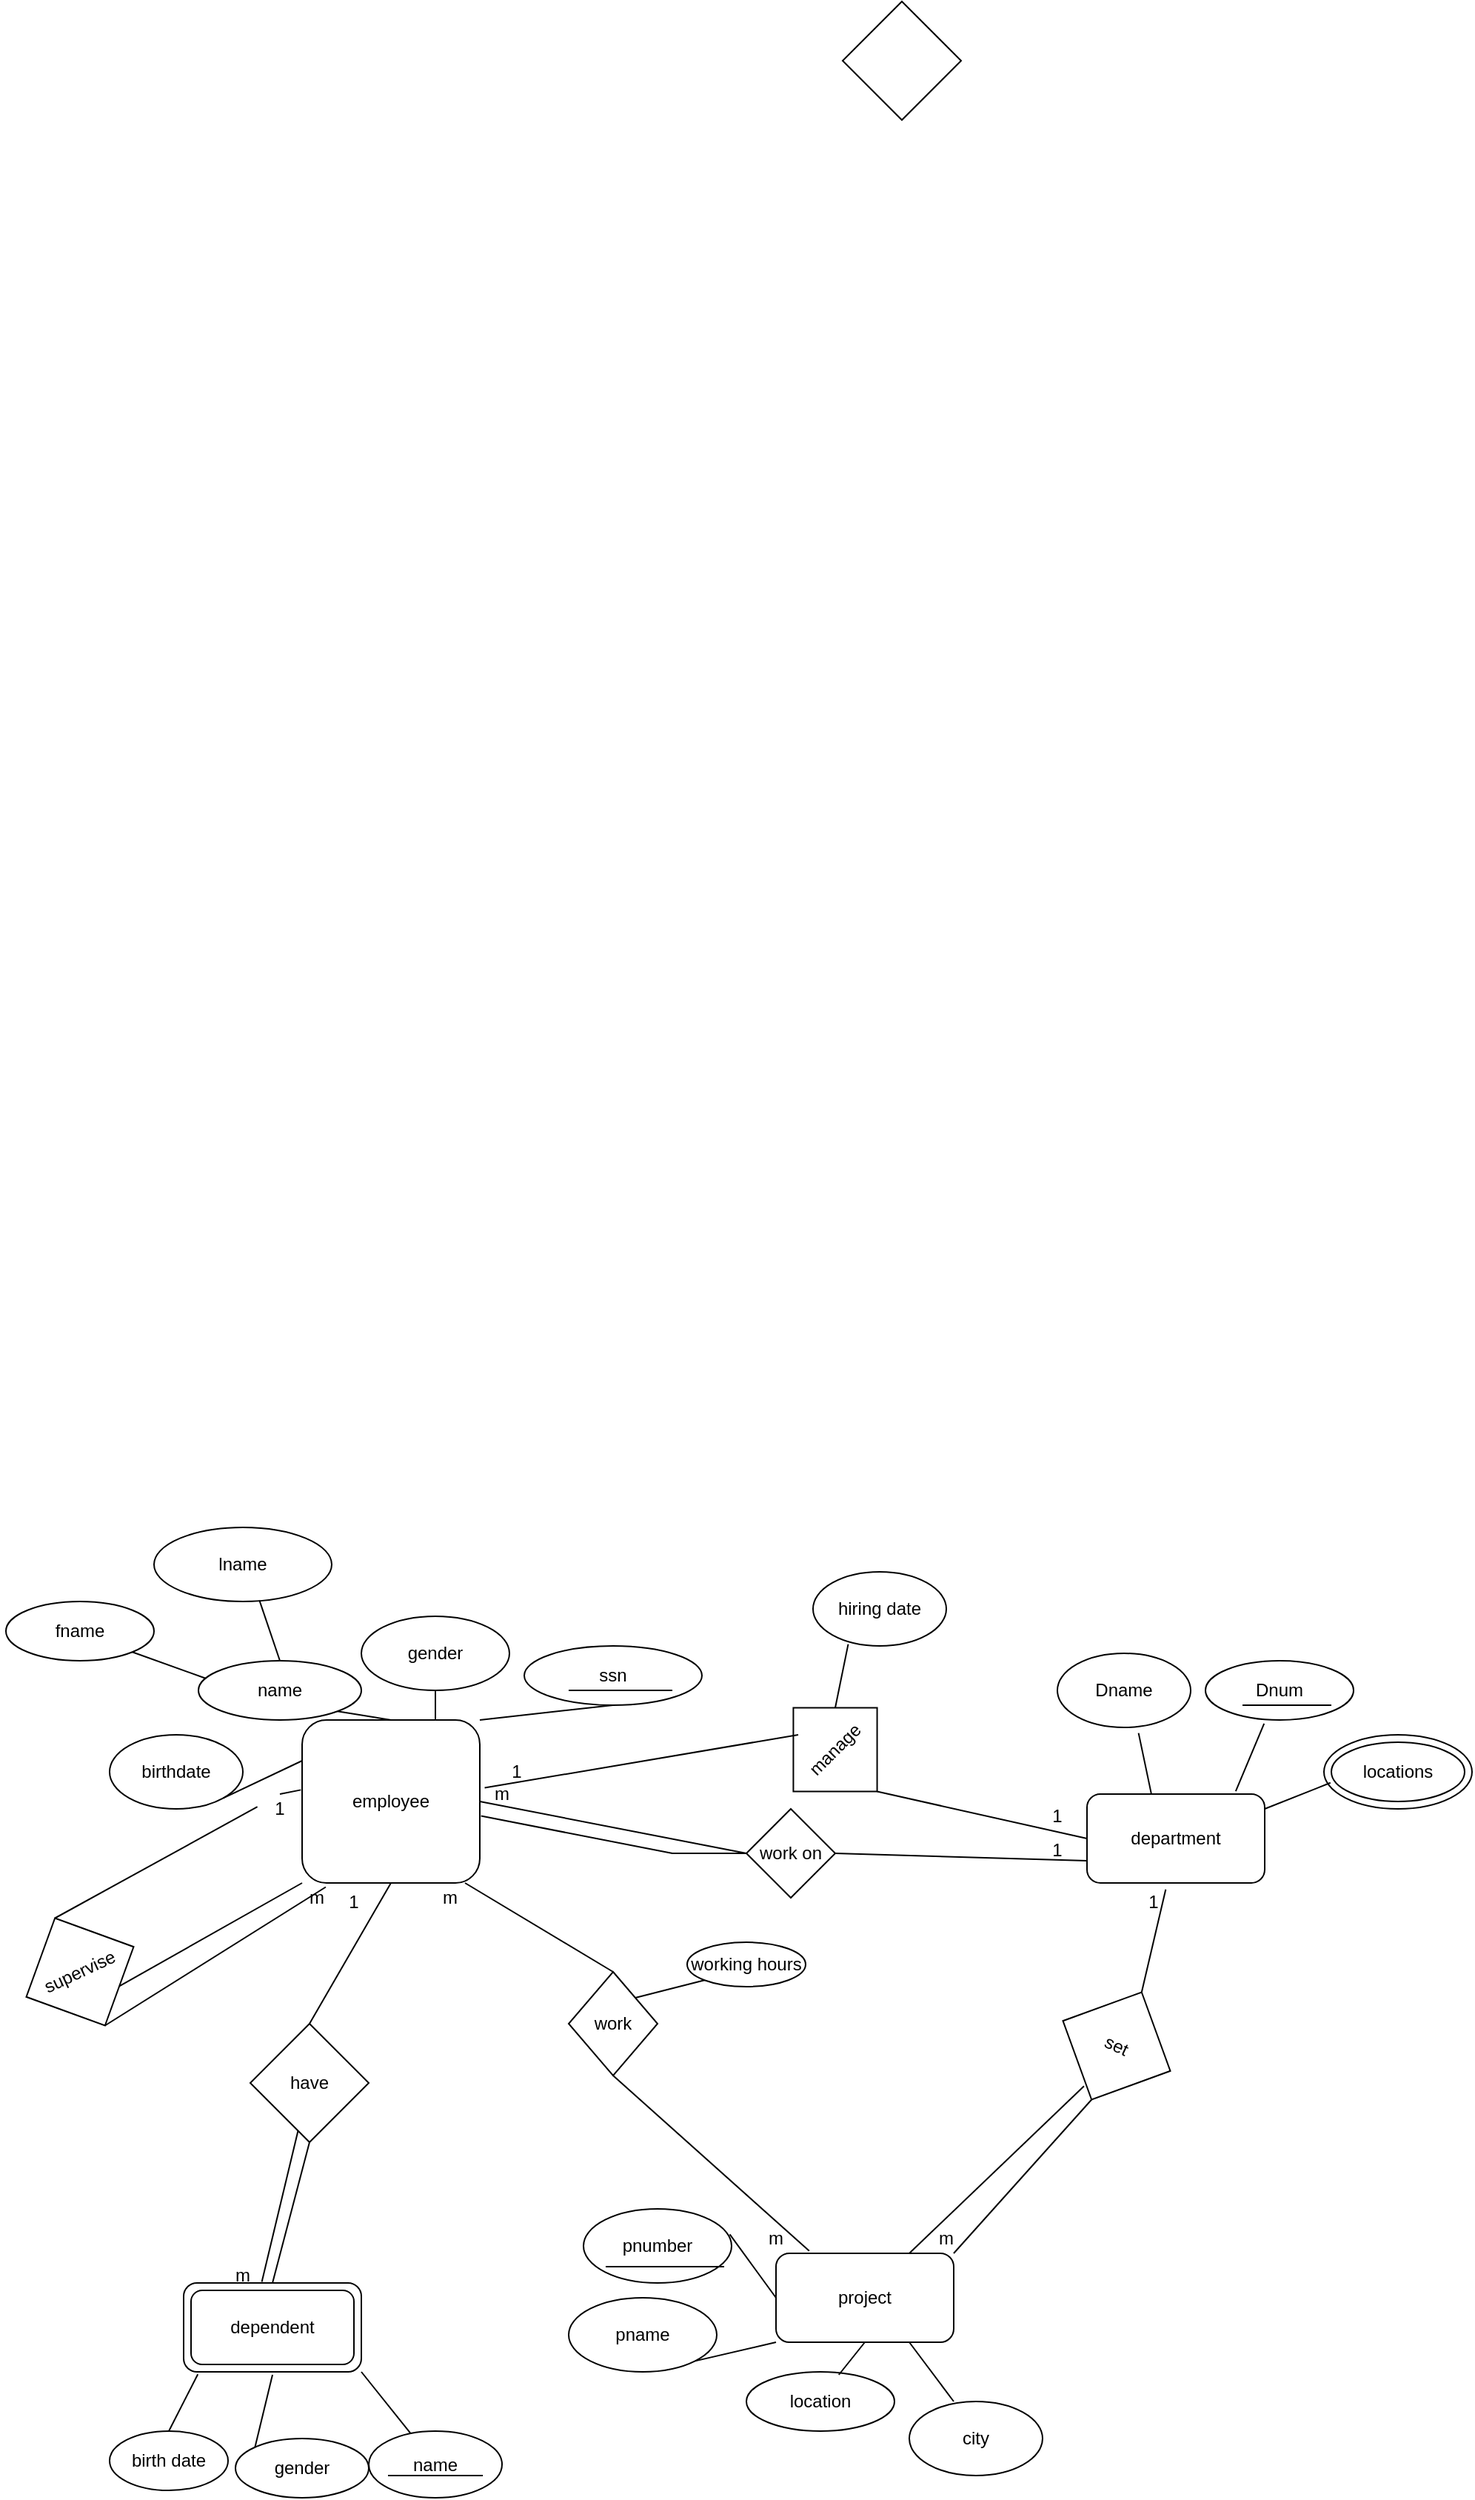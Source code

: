 <mxfile version="24.7.5">
  <diagram id="R2lEEEUBdFMjLlhIrx00" name="Page-1">
    <mxGraphModel dx="2702" dy="1669" grid="1" gridSize="10" guides="1" tooltips="1" connect="1" arrows="1" fold="1" page="1" pageScale="1" pageWidth="850" pageHeight="1100" math="0" shadow="0" extFonts="Permanent Marker^https://fonts.googleapis.com/css?family=Permanent+Marker">
      <root>
        <mxCell id="0" />
        <mxCell id="1" parent="0" />
        <mxCell id="pdpvf5aHKB5Wgdi-WaZ--1" value="employee" style="rounded=1;whiteSpace=wrap;html=1;" parent="1" vertex="1">
          <mxGeometry x="-710" y="190" width="120" height="110" as="geometry" />
        </mxCell>
        <mxCell id="pdpvf5aHKB5Wgdi-WaZ--2" value="gender" style="ellipse;whiteSpace=wrap;html=1;" parent="1" vertex="1">
          <mxGeometry x="-670" y="120" width="100" height="50" as="geometry" />
        </mxCell>
        <mxCell id="pdpvf5aHKB5Wgdi-WaZ--3" value="name" style="ellipse;whiteSpace=wrap;html=1;" parent="1" vertex="1">
          <mxGeometry x="-780" y="150" width="110" height="40" as="geometry" />
        </mxCell>
        <mxCell id="pdpvf5aHKB5Wgdi-WaZ--4" value="birthdate" style="ellipse;whiteSpace=wrap;html=1;" parent="1" vertex="1">
          <mxGeometry x="-840" y="200" width="90" height="50" as="geometry" />
        </mxCell>
        <mxCell id="pdpvf5aHKB5Wgdi-WaZ--5" value="ssn" style="ellipse;whiteSpace=wrap;html=1;" parent="1" vertex="1">
          <mxGeometry x="-560" y="140" width="120" height="40" as="geometry" />
        </mxCell>
        <mxCell id="pdpvf5aHKB5Wgdi-WaZ--6" value="lname" style="ellipse;whiteSpace=wrap;html=1;" parent="1" vertex="1">
          <mxGeometry x="-810" y="60" width="120" height="50" as="geometry" />
        </mxCell>
        <mxCell id="pdpvf5aHKB5Wgdi-WaZ--7" value="fname" style="ellipse;whiteSpace=wrap;html=1;" parent="1" vertex="1">
          <mxGeometry x="-910" y="110" width="100" height="40" as="geometry" />
        </mxCell>
        <mxCell id="pdpvf5aHKB5Wgdi-WaZ--8" style="edgeStyle=orthogonalEdgeStyle;rounded=0;orthogonalLoop=1;jettySize=auto;html=1;exitX=0.5;exitY=1;exitDx=0;exitDy=0;" parent="1" source="pdpvf5aHKB5Wgdi-WaZ--6" target="pdpvf5aHKB5Wgdi-WaZ--6" edge="1">
          <mxGeometry relative="1" as="geometry" />
        </mxCell>
        <mxCell id="pdpvf5aHKB5Wgdi-WaZ--9" style="edgeStyle=orthogonalEdgeStyle;rounded=0;orthogonalLoop=1;jettySize=auto;html=1;exitX=0.5;exitY=1;exitDx=0;exitDy=0;" parent="1" source="pdpvf5aHKB5Wgdi-WaZ--6" target="pdpvf5aHKB5Wgdi-WaZ--6" edge="1">
          <mxGeometry relative="1" as="geometry" />
        </mxCell>
        <mxCell id="pdpvf5aHKB5Wgdi-WaZ--11" value="" style="endArrow=none;html=1;rounded=0;" parent="1" edge="1">
          <mxGeometry width="50" height="50" relative="1" as="geometry">
            <mxPoint x="-530" y="170" as="sourcePoint" />
            <mxPoint x="-460" y="170" as="targetPoint" />
            <Array as="points" />
          </mxGeometry>
        </mxCell>
        <mxCell id="pdpvf5aHKB5Wgdi-WaZ--12" value="" style="endArrow=none;html=1;rounded=0;entryX=0.5;entryY=1;entryDx=0;entryDy=0;exitX=1;exitY=0;exitDx=0;exitDy=0;" parent="1" source="pdpvf5aHKB5Wgdi-WaZ--1" target="pdpvf5aHKB5Wgdi-WaZ--5" edge="1">
          <mxGeometry width="50" height="50" relative="1" as="geometry">
            <mxPoint x="-490" y="300" as="sourcePoint" />
            <mxPoint x="-440" y="250" as="targetPoint" />
          </mxGeometry>
        </mxCell>
        <mxCell id="pdpvf5aHKB5Wgdi-WaZ--13" value="" style="endArrow=none;html=1;rounded=0;entryX=0.5;entryY=1;entryDx=0;entryDy=0;exitX=0.75;exitY=0;exitDx=0;exitDy=0;" parent="1" source="pdpvf5aHKB5Wgdi-WaZ--1" target="pdpvf5aHKB5Wgdi-WaZ--2" edge="1">
          <mxGeometry width="50" height="50" relative="1" as="geometry">
            <mxPoint x="-490" y="300" as="sourcePoint" />
            <mxPoint x="-440" y="250" as="targetPoint" />
          </mxGeometry>
        </mxCell>
        <mxCell id="pdpvf5aHKB5Wgdi-WaZ--14" value="" style="endArrow=none;html=1;rounded=0;entryX=1;entryY=1;entryDx=0;entryDy=0;exitX=0.5;exitY=0;exitDx=0;exitDy=0;" parent="1" source="pdpvf5aHKB5Wgdi-WaZ--1" target="pdpvf5aHKB5Wgdi-WaZ--3" edge="1">
          <mxGeometry width="50" height="50" relative="1" as="geometry">
            <mxPoint x="-490" y="300" as="sourcePoint" />
            <mxPoint x="-440" y="250" as="targetPoint" />
          </mxGeometry>
        </mxCell>
        <mxCell id="pdpvf5aHKB5Wgdi-WaZ--15" value="" style="endArrow=none;html=1;rounded=0;entryX=1;entryY=1;entryDx=0;entryDy=0;exitX=0;exitY=0.25;exitDx=0;exitDy=0;" parent="1" source="pdpvf5aHKB5Wgdi-WaZ--1" target="pdpvf5aHKB5Wgdi-WaZ--4" edge="1">
          <mxGeometry width="50" height="50" relative="1" as="geometry">
            <mxPoint x="-490" y="300" as="sourcePoint" />
            <mxPoint x="-440" y="250" as="targetPoint" />
          </mxGeometry>
        </mxCell>
        <mxCell id="pdpvf5aHKB5Wgdi-WaZ--16" value="" style="endArrow=none;html=1;rounded=0;entryX=0.593;entryY=0.984;entryDx=0;entryDy=0;entryPerimeter=0;exitX=0.5;exitY=0;exitDx=0;exitDy=0;" parent="1" source="pdpvf5aHKB5Wgdi-WaZ--3" target="pdpvf5aHKB5Wgdi-WaZ--6" edge="1">
          <mxGeometry width="50" height="50" relative="1" as="geometry">
            <mxPoint x="-490" y="300" as="sourcePoint" />
            <mxPoint x="-440" y="250" as="targetPoint" />
          </mxGeometry>
        </mxCell>
        <mxCell id="pdpvf5aHKB5Wgdi-WaZ--17" value="" style="endArrow=none;html=1;rounded=0;entryX=1;entryY=1;entryDx=0;entryDy=0;exitX=0.047;exitY=0.3;exitDx=0;exitDy=0;exitPerimeter=0;" parent="1" source="pdpvf5aHKB5Wgdi-WaZ--3" target="pdpvf5aHKB5Wgdi-WaZ--7" edge="1">
          <mxGeometry width="50" height="50" relative="1" as="geometry">
            <mxPoint x="-490" y="300" as="sourcePoint" />
            <mxPoint x="-440" y="250" as="targetPoint" />
          </mxGeometry>
        </mxCell>
        <mxCell id="pdpvf5aHKB5Wgdi-WaZ--18" value="department" style="rounded=1;whiteSpace=wrap;html=1;" parent="1" vertex="1">
          <mxGeometry x="-180" y="240" width="120" height="60" as="geometry" />
        </mxCell>
        <mxCell id="pdpvf5aHKB5Wgdi-WaZ--19" value="" style="ellipse;whiteSpace=wrap;html=1;" parent="1" vertex="1">
          <mxGeometry x="-20" y="200" width="100" height="50" as="geometry" />
        </mxCell>
        <mxCell id="pdpvf5aHKB5Wgdi-WaZ--20" value="Dnum" style="ellipse;whiteSpace=wrap;html=1;" parent="1" vertex="1">
          <mxGeometry x="-100" y="150" width="100" height="40" as="geometry" />
        </mxCell>
        <mxCell id="pdpvf5aHKB5Wgdi-WaZ--21" value="Dname" style="ellipse;whiteSpace=wrap;html=1;" parent="1" vertex="1">
          <mxGeometry x="-200" y="145" width="90" height="50" as="geometry" />
        </mxCell>
        <mxCell id="pdpvf5aHKB5Wgdi-WaZ--22" value="locations" style="ellipse;whiteSpace=wrap;html=1;" parent="1" vertex="1">
          <mxGeometry x="-15" y="205" width="90" height="40" as="geometry" />
        </mxCell>
        <mxCell id="pdpvf5aHKB5Wgdi-WaZ--23" value="" style="endArrow=none;html=1;rounded=0;" parent="1" edge="1">
          <mxGeometry width="50" height="50" relative="1" as="geometry">
            <mxPoint x="-75" y="180" as="sourcePoint" />
            <mxPoint x="-15" y="180" as="targetPoint" />
          </mxGeometry>
        </mxCell>
        <mxCell id="pdpvf5aHKB5Wgdi-WaZ--24" value="project" style="rounded=1;whiteSpace=wrap;html=1;" parent="1" vertex="1">
          <mxGeometry x="-390" y="550" width="120" height="60" as="geometry" />
        </mxCell>
        <mxCell id="pdpvf5aHKB5Wgdi-WaZ--26" value="pname" style="ellipse;whiteSpace=wrap;html=1;" parent="1" vertex="1">
          <mxGeometry x="-530" y="580" width="100" height="50" as="geometry" />
        </mxCell>
        <mxCell id="pdpvf5aHKB5Wgdi-WaZ--27" value="pnumber" style="ellipse;whiteSpace=wrap;html=1;" parent="1" vertex="1">
          <mxGeometry x="-520" y="520" width="100" height="50" as="geometry" />
        </mxCell>
        <mxCell id="pdpvf5aHKB5Wgdi-WaZ--28" value="location" style="ellipse;whiteSpace=wrap;html=1;" parent="1" vertex="1">
          <mxGeometry x="-410" y="630" width="100" height="40" as="geometry" />
        </mxCell>
        <mxCell id="pdpvf5aHKB5Wgdi-WaZ--29" value="" style="endArrow=none;html=1;rounded=0;entryX=0.044;entryY=0.648;entryDx=0;entryDy=0;entryPerimeter=0;" parent="1" target="pdpvf5aHKB5Wgdi-WaZ--19" edge="1">
          <mxGeometry width="50" height="50" relative="1" as="geometry">
            <mxPoint x="-60" y="250" as="sourcePoint" />
            <mxPoint x="-380" y="310" as="targetPoint" />
          </mxGeometry>
        </mxCell>
        <mxCell id="pdpvf5aHKB5Wgdi-WaZ--30" value="" style="endArrow=none;html=1;rounded=0;entryX=0.396;entryY=1.06;entryDx=0;entryDy=0;entryPerimeter=0;exitX=0.837;exitY=-0.033;exitDx=0;exitDy=0;exitPerimeter=0;" parent="1" source="pdpvf5aHKB5Wgdi-WaZ--18" target="pdpvf5aHKB5Wgdi-WaZ--20" edge="1">
          <mxGeometry width="50" height="50" relative="1" as="geometry">
            <mxPoint x="-430" y="360" as="sourcePoint" />
            <mxPoint x="-380" y="310" as="targetPoint" />
          </mxGeometry>
        </mxCell>
        <mxCell id="pdpvf5aHKB5Wgdi-WaZ--31" value="" style="endArrow=none;html=1;rounded=0;entryX=0.609;entryY=1.076;entryDx=0;entryDy=0;entryPerimeter=0;exitX=0.363;exitY=0.007;exitDx=0;exitDy=0;exitPerimeter=0;" parent="1" source="pdpvf5aHKB5Wgdi-WaZ--18" target="pdpvf5aHKB5Wgdi-WaZ--21" edge="1">
          <mxGeometry width="50" height="50" relative="1" as="geometry">
            <mxPoint x="-430" y="360" as="sourcePoint" />
            <mxPoint x="-380" y="310" as="targetPoint" />
          </mxGeometry>
        </mxCell>
        <mxCell id="pdpvf5aHKB5Wgdi-WaZ--32" value="city" style="ellipse;whiteSpace=wrap;html=1;" parent="1" vertex="1">
          <mxGeometry x="-300" y="650" width="90" height="50" as="geometry" />
        </mxCell>
        <mxCell id="pdpvf5aHKB5Wgdi-WaZ--33" value="" style="endArrow=none;html=1;rounded=0;" parent="1" edge="1">
          <mxGeometry width="50" height="50" relative="1" as="geometry">
            <mxPoint x="-505" y="559" as="sourcePoint" />
            <mxPoint x="-425" y="559" as="targetPoint" />
          </mxGeometry>
        </mxCell>
        <mxCell id="pdpvf5aHKB5Wgdi-WaZ--34" value="" style="endArrow=none;html=1;rounded=0;exitX=0.75;exitY=1;exitDx=0;exitDy=0;" parent="1" source="pdpvf5aHKB5Wgdi-WaZ--24" edge="1">
          <mxGeometry width="50" height="50" relative="1" as="geometry">
            <mxPoint x="-430" y="360" as="sourcePoint" />
            <mxPoint x="-270" y="650" as="targetPoint" />
          </mxGeometry>
        </mxCell>
        <mxCell id="pdpvf5aHKB5Wgdi-WaZ--35" value="" style="endArrow=none;html=1;rounded=0;entryX=1;entryY=1;entryDx=0;entryDy=0;exitX=0;exitY=1;exitDx=0;exitDy=0;" parent="1" source="pdpvf5aHKB5Wgdi-WaZ--24" target="pdpvf5aHKB5Wgdi-WaZ--26" edge="1">
          <mxGeometry width="50" height="50" relative="1" as="geometry">
            <mxPoint x="-430" y="360" as="sourcePoint" />
            <mxPoint x="-380" y="310" as="targetPoint" />
          </mxGeometry>
        </mxCell>
        <mxCell id="pdpvf5aHKB5Wgdi-WaZ--36" value="" style="endArrow=none;html=1;rounded=0;entryX=0.988;entryY=0.344;entryDx=0;entryDy=0;entryPerimeter=0;exitX=0;exitY=0.5;exitDx=0;exitDy=0;" parent="1" source="pdpvf5aHKB5Wgdi-WaZ--24" target="pdpvf5aHKB5Wgdi-WaZ--27" edge="1">
          <mxGeometry width="50" height="50" relative="1" as="geometry">
            <mxPoint x="-430" y="360" as="sourcePoint" />
            <mxPoint x="-380" y="310" as="targetPoint" />
          </mxGeometry>
        </mxCell>
        <mxCell id="pdpvf5aHKB5Wgdi-WaZ--37" value="" style="endArrow=none;html=1;rounded=0;entryX=0.624;entryY=0.05;entryDx=0;entryDy=0;entryPerimeter=0;exitX=0.5;exitY=1;exitDx=0;exitDy=0;" parent="1" source="pdpvf5aHKB5Wgdi-WaZ--24" target="pdpvf5aHKB5Wgdi-WaZ--28" edge="1">
          <mxGeometry width="50" height="50" relative="1" as="geometry">
            <mxPoint x="-430" y="360" as="sourcePoint" />
            <mxPoint x="-380" y="310" as="targetPoint" />
          </mxGeometry>
        </mxCell>
        <mxCell id="pdpvf5aHKB5Wgdi-WaZ--38" value="" style="rounded=1;whiteSpace=wrap;html=1;" parent="1" vertex="1">
          <mxGeometry x="-790" y="570" width="120" height="60" as="geometry" />
        </mxCell>
        <mxCell id="pdpvf5aHKB5Wgdi-WaZ--39" value="dependent" style="rounded=1;whiteSpace=wrap;html=1;" parent="1" vertex="1">
          <mxGeometry x="-785" y="575" width="110" height="50" as="geometry" />
        </mxCell>
        <mxCell id="pdpvf5aHKB5Wgdi-WaZ--40" value="name" style="ellipse;whiteSpace=wrap;html=1;" parent="1" vertex="1">
          <mxGeometry x="-665" y="670" width="90" height="45" as="geometry" />
        </mxCell>
        <mxCell id="pdpvf5aHKB5Wgdi-WaZ--41" value="gender" style="ellipse;whiteSpace=wrap;html=1;" parent="1" vertex="1">
          <mxGeometry x="-755" y="675" width="90" height="40" as="geometry" />
        </mxCell>
        <mxCell id="pdpvf5aHKB5Wgdi-WaZ--42" value="birth date" style="ellipse;whiteSpace=wrap;html=1;" parent="1" vertex="1">
          <mxGeometry x="-840" y="670" width="80" height="40" as="geometry" />
        </mxCell>
        <mxCell id="pdpvf5aHKB5Wgdi-WaZ--43" value="" style="endArrow=none;html=1;rounded=0;" parent="1" edge="1">
          <mxGeometry width="50" height="50" relative="1" as="geometry">
            <mxPoint x="-652" y="700" as="sourcePoint" />
            <mxPoint x="-588" y="700" as="targetPoint" />
            <Array as="points">
              <mxPoint x="-620" y="700" />
            </Array>
          </mxGeometry>
        </mxCell>
        <mxCell id="pdpvf5aHKB5Wgdi-WaZ--44" value="" style="endArrow=none;html=1;rounded=0;exitX=1;exitY=1;exitDx=0;exitDy=0;" parent="1" source="pdpvf5aHKB5Wgdi-WaZ--38" target="pdpvf5aHKB5Wgdi-WaZ--40" edge="1">
          <mxGeometry width="50" height="50" relative="1" as="geometry">
            <mxPoint x="-420" y="360" as="sourcePoint" />
            <mxPoint x="-370" y="310" as="targetPoint" />
          </mxGeometry>
        </mxCell>
        <mxCell id="pdpvf5aHKB5Wgdi-WaZ--45" value="" style="endArrow=none;html=1;rounded=0;entryX=0;entryY=0;entryDx=0;entryDy=0;" parent="1" target="pdpvf5aHKB5Wgdi-WaZ--41" edge="1">
          <mxGeometry width="50" height="50" relative="1" as="geometry">
            <mxPoint x="-730" y="632" as="sourcePoint" />
            <mxPoint x="-370" y="310" as="targetPoint" />
          </mxGeometry>
        </mxCell>
        <mxCell id="pdpvf5aHKB5Wgdi-WaZ--46" value="" style="endArrow=none;html=1;rounded=0;entryX=0.5;entryY=0;entryDx=0;entryDy=0;exitX=0.08;exitY=1.027;exitDx=0;exitDy=0;exitPerimeter=0;" parent="1" source="pdpvf5aHKB5Wgdi-WaZ--38" target="pdpvf5aHKB5Wgdi-WaZ--42" edge="1">
          <mxGeometry width="50" height="50" relative="1" as="geometry">
            <mxPoint x="-420" y="360" as="sourcePoint" />
            <mxPoint x="-370" y="310" as="targetPoint" />
          </mxGeometry>
        </mxCell>
        <mxCell id="pdpvf5aHKB5Wgdi-WaZ--47" value="work" style="rhombus;whiteSpace=wrap;html=1;" parent="1" vertex="1">
          <mxGeometry x="-530" y="360" width="60" height="70" as="geometry" />
        </mxCell>
        <mxCell id="pdpvf5aHKB5Wgdi-WaZ--49" value="" style="endArrow=none;html=1;rounded=0;entryX=0.5;entryY=1;entryDx=0;entryDy=0;exitX=0.187;exitY=-0.027;exitDx=0;exitDy=0;exitPerimeter=0;" parent="1" source="pdpvf5aHKB5Wgdi-WaZ--24" target="pdpvf5aHKB5Wgdi-WaZ--47" edge="1">
          <mxGeometry width="50" height="50" relative="1" as="geometry">
            <mxPoint x="-590" y="500" as="sourcePoint" />
            <mxPoint x="-440" y="310" as="targetPoint" />
          </mxGeometry>
        </mxCell>
        <mxCell id="pdpvf5aHKB5Wgdi-WaZ--55" value="m" style="text;html=1;align=center;verticalAlign=middle;whiteSpace=wrap;rounded=0;" parent="1" vertex="1">
          <mxGeometry x="-765" y="560" width="30" height="10" as="geometry" />
        </mxCell>
        <mxCell id="pdpvf5aHKB5Wgdi-WaZ--56" value="have" style="rhombus;whiteSpace=wrap;html=1;direction=east;rotation=0;" parent="1" vertex="1">
          <mxGeometry x="-745" y="395" width="80" height="80" as="geometry" />
        </mxCell>
        <mxCell id="pdpvf5aHKB5Wgdi-WaZ--58" value="" style="endArrow=none;html=1;rounded=0;entryX=0.5;entryY=0;entryDx=0;entryDy=0;exitX=0.5;exitY=1;exitDx=0;exitDy=0;" parent="1" target="pdpvf5aHKB5Wgdi-WaZ--38" edge="1" source="pdpvf5aHKB5Wgdi-WaZ--56">
          <mxGeometry width="50" height="50" relative="1" as="geometry">
            <mxPoint x="-381" y="340" as="sourcePoint" />
            <mxPoint x="-710" y="475" as="targetPoint" />
            <Array as="points" />
          </mxGeometry>
        </mxCell>
        <mxCell id="pdpvf5aHKB5Wgdi-WaZ--60" value="m" style="text;html=1;align=center;verticalAlign=middle;whiteSpace=wrap;rounded=0;" parent="1" vertex="1">
          <mxGeometry x="-410" y="530" width="40" height="20" as="geometry" />
        </mxCell>
        <mxCell id="pdpvf5aHKB5Wgdi-WaZ--61" value="" style="endArrow=none;html=1;rounded=0;exitX=0.44;exitY=-0.013;exitDx=0;exitDy=0;exitPerimeter=0;" parent="1" target="pdpvf5aHKB5Wgdi-WaZ--56" edge="1" source="pdpvf5aHKB5Wgdi-WaZ--38">
          <mxGeometry width="50" height="50" relative="1" as="geometry">
            <mxPoint x="-375" y="410" as="sourcePoint" />
            <mxPoint x="-435" y="364.641" as="targetPoint" />
          </mxGeometry>
        </mxCell>
        <mxCell id="pqi50a7H88OGTmo-xfOe-1" value="" style="rhombus;whiteSpace=wrap;html=1;" vertex="1" parent="1">
          <mxGeometry x="-345" y="-970" width="80" height="80" as="geometry" />
        </mxCell>
        <mxCell id="pqi50a7H88OGTmo-xfOe-2" value="manage" style="rhombus;whiteSpace=wrap;html=1;direction=south;rotation=-45;" vertex="1" parent="1">
          <mxGeometry x="-390" y="170" width="80" height="80" as="geometry" />
        </mxCell>
        <mxCell id="pqi50a7H88OGTmo-xfOe-7" value="" style="endArrow=none;html=1;rounded=0;entryX=1;entryY=0.5;entryDx=0;entryDy=0;exitX=0;exitY=0.5;exitDx=0;exitDy=0;" edge="1" parent="1" source="pdpvf5aHKB5Wgdi-WaZ--18" target="pqi50a7H88OGTmo-xfOe-2">
          <mxGeometry width="50" height="50" relative="1" as="geometry">
            <mxPoint x="-440" y="370" as="sourcePoint" />
            <mxPoint x="-390" y="320" as="targetPoint" />
          </mxGeometry>
        </mxCell>
        <mxCell id="pqi50a7H88OGTmo-xfOe-11" value="hiring date" style="ellipse;whiteSpace=wrap;html=1;" vertex="1" parent="1">
          <mxGeometry x="-365" y="90" width="90" height="50" as="geometry" />
        </mxCell>
        <mxCell id="pqi50a7H88OGTmo-xfOe-12" value="" style="endArrow=none;html=1;rounded=0;entryX=0.264;entryY=0.976;entryDx=0;entryDy=0;entryPerimeter=0;exitX=0;exitY=0;exitDx=0;exitDy=0;" edge="1" parent="1" source="pqi50a7H88OGTmo-xfOe-2" target="pqi50a7H88OGTmo-xfOe-11">
          <mxGeometry width="50" height="50" relative="1" as="geometry">
            <mxPoint x="-440" y="370" as="sourcePoint" />
            <mxPoint x="-390" y="320" as="targetPoint" />
          </mxGeometry>
        </mxCell>
        <mxCell id="pqi50a7H88OGTmo-xfOe-16" value="" style="endArrow=none;html=1;rounded=0;entryX=0.75;entryY=1;entryDx=0;entryDy=0;exitX=0.5;exitY=0;exitDx=0;exitDy=0;" edge="1" parent="1" source="pdpvf5aHKB5Wgdi-WaZ--47">
          <mxGeometry width="50" height="50" relative="1" as="geometry">
            <mxPoint x="-580" y="395" as="sourcePoint" />
            <mxPoint x="-600" y="300" as="targetPoint" />
          </mxGeometry>
        </mxCell>
        <mxCell id="pqi50a7H88OGTmo-xfOe-17" value="m" style="text;html=1;align=center;verticalAlign=middle;whiteSpace=wrap;rounded=0;" vertex="1" parent="1">
          <mxGeometry x="-620" y="300" width="20" height="20" as="geometry" />
        </mxCell>
        <mxCell id="pqi50a7H88OGTmo-xfOe-18" value="" style="endArrow=none;html=1;rounded=0;exitX=0.5;exitY=0;exitDx=0;exitDy=0;entryX=0.5;entryY=1;entryDx=0;entryDy=0;" edge="1" parent="1" source="pdpvf5aHKB5Wgdi-WaZ--56" target="pdpvf5aHKB5Wgdi-WaZ--1">
          <mxGeometry width="50" height="50" relative="1" as="geometry">
            <mxPoint x="-440" y="370" as="sourcePoint" />
            <mxPoint x="-390" y="320" as="targetPoint" />
            <Array as="points" />
          </mxGeometry>
        </mxCell>
        <mxCell id="pqi50a7H88OGTmo-xfOe-19" value="1" style="text;html=1;align=center;verticalAlign=middle;whiteSpace=wrap;rounded=0;" vertex="1" parent="1">
          <mxGeometry x="-690" y="300" width="30" height="25" as="geometry" />
        </mxCell>
        <mxCell id="pqi50a7H88OGTmo-xfOe-20" value="" style="endArrow=none;html=1;rounded=0;entryX=0;entryY=0.5;entryDx=0;entryDy=0;exitX=1;exitY=0.25;exitDx=0;exitDy=0;" edge="1" parent="1">
          <mxGeometry width="50" height="50" relative="1" as="geometry">
            <mxPoint x="-586.72" y="235.78" as="sourcePoint" />
            <mxPoint x="-375.004" y="199.996" as="targetPoint" />
          </mxGeometry>
        </mxCell>
        <mxCell id="pqi50a7H88OGTmo-xfOe-21" value="1" style="text;html=1;align=center;verticalAlign=middle;whiteSpace=wrap;rounded=0;" vertex="1" parent="1">
          <mxGeometry x="-580" y="220" width="30" height="10" as="geometry" />
        </mxCell>
        <mxCell id="pqi50a7H88OGTmo-xfOe-23" value="1" style="text;html=1;align=center;verticalAlign=middle;whiteSpace=wrap;rounded=0;" vertex="1" parent="1">
          <mxGeometry x="-220" y="245" width="40" height="20" as="geometry" />
        </mxCell>
        <mxCell id="pqi50a7H88OGTmo-xfOe-24" value="work on" style="rhombus;whiteSpace=wrap;html=1;" vertex="1" parent="1">
          <mxGeometry x="-410" y="250" width="60" height="60" as="geometry" />
        </mxCell>
        <mxCell id="pqi50a7H88OGTmo-xfOe-25" value="" style="endArrow=none;html=1;rounded=0;entryX=0;entryY=0.5;entryDx=0;entryDy=0;exitX=1;exitY=0.5;exitDx=0;exitDy=0;" edge="1" parent="1" source="pdpvf5aHKB5Wgdi-WaZ--1" target="pqi50a7H88OGTmo-xfOe-24">
          <mxGeometry width="50" height="50" relative="1" as="geometry">
            <mxPoint x="-440" y="370" as="sourcePoint" />
            <mxPoint x="-390" y="320" as="targetPoint" />
            <Array as="points" />
          </mxGeometry>
        </mxCell>
        <mxCell id="pqi50a7H88OGTmo-xfOe-26" value="" style="endArrow=none;html=1;rounded=0;entryX=0;entryY=0.75;entryDx=0;entryDy=0;exitX=1;exitY=0.5;exitDx=0;exitDy=0;" edge="1" parent="1" source="pqi50a7H88OGTmo-xfOe-24" target="pdpvf5aHKB5Wgdi-WaZ--18">
          <mxGeometry width="50" height="50" relative="1" as="geometry">
            <mxPoint x="-440" y="370" as="sourcePoint" />
            <mxPoint x="-390" y="320" as="targetPoint" />
          </mxGeometry>
        </mxCell>
        <mxCell id="pqi50a7H88OGTmo-xfOe-27" value="m" style="text;html=1;align=center;verticalAlign=middle;whiteSpace=wrap;rounded=0;" vertex="1" parent="1">
          <mxGeometry x="-590" y="235" width="30" height="10" as="geometry" />
        </mxCell>
        <mxCell id="pqi50a7H88OGTmo-xfOe-28" value="1" style="text;html=1;align=center;verticalAlign=middle;whiteSpace=wrap;rounded=0;" vertex="1" parent="1">
          <mxGeometry x="-210" y="267.5" width="20" height="20" as="geometry" />
        </mxCell>
        <mxCell id="pqi50a7H88OGTmo-xfOe-29" value="" style="endArrow=none;html=1;rounded=0;entryX=0;entryY=0.5;entryDx=0;entryDy=0;exitX=1.007;exitY=0.589;exitDx=0;exitDy=0;exitPerimeter=0;" edge="1" parent="1" source="pdpvf5aHKB5Wgdi-WaZ--1" target="pqi50a7H88OGTmo-xfOe-24">
          <mxGeometry width="50" height="50" relative="1" as="geometry">
            <mxPoint x="-440" y="370" as="sourcePoint" />
            <mxPoint x="-390" y="320" as="targetPoint" />
            <Array as="points">
              <mxPoint x="-460" y="280" />
            </Array>
          </mxGeometry>
        </mxCell>
        <mxCell id="pqi50a7H88OGTmo-xfOe-33" value="" style="endArrow=none;html=1;rounded=0;entryX=0.443;entryY=1.073;entryDx=0;entryDy=0;entryPerimeter=0;exitX=0.5;exitY=0;exitDx=0;exitDy=0;" edge="1" parent="1" source="pqi50a7H88OGTmo-xfOe-34" target="pdpvf5aHKB5Wgdi-WaZ--18">
          <mxGeometry width="50" height="50" relative="1" as="geometry">
            <mxPoint x="-140" y="370" as="sourcePoint" />
            <mxPoint x="-380" y="400" as="targetPoint" />
          </mxGeometry>
        </mxCell>
        <mxCell id="pqi50a7H88OGTmo-xfOe-34" value="set" style="rhombus;whiteSpace=wrap;html=1;rotation=25;" vertex="1" parent="1">
          <mxGeometry x="-200" y="370" width="80" height="80" as="geometry" />
        </mxCell>
        <mxCell id="pqi50a7H88OGTmo-xfOe-35" value="" style="endArrow=none;html=1;rounded=0;entryX=0.5;entryY=1;entryDx=0;entryDy=0;exitX=1;exitY=0;exitDx=0;exitDy=0;" edge="1" parent="1" source="pdpvf5aHKB5Wgdi-WaZ--24" target="pqi50a7H88OGTmo-xfOe-34">
          <mxGeometry width="50" height="50" relative="1" as="geometry">
            <mxPoint x="-430" y="450" as="sourcePoint" />
            <mxPoint x="-380" y="400" as="targetPoint" />
          </mxGeometry>
        </mxCell>
        <mxCell id="pqi50a7H88OGTmo-xfOe-36" value="1" style="text;html=1;align=center;verticalAlign=middle;whiteSpace=wrap;rounded=0;" vertex="1" parent="1">
          <mxGeometry x="-150" y="300" width="30" height="25" as="geometry" />
        </mxCell>
        <mxCell id="pqi50a7H88OGTmo-xfOe-37" value="m" style="text;html=1;align=center;verticalAlign=middle;whiteSpace=wrap;rounded=0;" vertex="1" parent="1">
          <mxGeometry x="-290" y="530" width="30" height="20" as="geometry" />
        </mxCell>
        <mxCell id="pqi50a7H88OGTmo-xfOe-38" value="" style="endArrow=none;html=1;rounded=0;entryX=0.394;entryY=0.924;entryDx=0;entryDy=0;entryPerimeter=0;exitX=0.75;exitY=0;exitDx=0;exitDy=0;" edge="1" parent="1" source="pdpvf5aHKB5Wgdi-WaZ--24" target="pqi50a7H88OGTmo-xfOe-34">
          <mxGeometry width="50" height="50" relative="1" as="geometry">
            <mxPoint x="-430" y="520" as="sourcePoint" />
            <mxPoint x="-380" y="470" as="targetPoint" />
          </mxGeometry>
        </mxCell>
        <mxCell id="pqi50a7H88OGTmo-xfOe-39" value="working hours" style="ellipse;whiteSpace=wrap;html=1;" vertex="1" parent="1">
          <mxGeometry x="-450" y="340" width="80" height="30" as="geometry" />
        </mxCell>
        <mxCell id="pqi50a7H88OGTmo-xfOe-40" value="" style="endArrow=none;html=1;rounded=0;entryX=0;entryY=1;entryDx=0;entryDy=0;exitX=1;exitY=0;exitDx=0;exitDy=0;" edge="1" parent="1" source="pdpvf5aHKB5Wgdi-WaZ--47" target="pqi50a7H88OGTmo-xfOe-39">
          <mxGeometry width="50" height="50" relative="1" as="geometry">
            <mxPoint x="-430" y="520" as="sourcePoint" />
            <mxPoint x="-380" y="470" as="targetPoint" />
          </mxGeometry>
        </mxCell>
        <mxCell id="pqi50a7H88OGTmo-xfOe-44" value="supervise" style="rhombus;whiteSpace=wrap;html=1;rotation=-25;" vertex="1" parent="1">
          <mxGeometry x="-900" y="320" width="80" height="80" as="geometry" />
        </mxCell>
        <mxCell id="pqi50a7H88OGTmo-xfOe-45" value="" style="endArrow=none;html=1;rounded=0;exitX=0.5;exitY=0;exitDx=0;exitDy=0;entryX=-0.007;entryY=0.429;entryDx=0;entryDy=0;entryPerimeter=0;" edge="1" parent="1" source="pqi50a7H88OGTmo-xfOe-47" target="pdpvf5aHKB5Wgdi-WaZ--1">
          <mxGeometry width="50" height="50" relative="1" as="geometry">
            <mxPoint x="-430" y="420" as="sourcePoint" />
            <mxPoint x="-720" y="240" as="targetPoint" />
          </mxGeometry>
        </mxCell>
        <mxCell id="pqi50a7H88OGTmo-xfOe-46" value="" style="endArrow=none;html=1;rounded=0;exitX=0.5;exitY=1;exitDx=0;exitDy=0;entryX=0.133;entryY=1.025;entryDx=0;entryDy=0;entryPerimeter=0;" edge="1" parent="1" source="pqi50a7H88OGTmo-xfOe-44" target="pdpvf5aHKB5Wgdi-WaZ--1">
          <mxGeometry width="50" height="50" relative="1" as="geometry">
            <mxPoint x="-430" y="420" as="sourcePoint" />
            <mxPoint x="-380" y="370" as="targetPoint" />
          </mxGeometry>
        </mxCell>
        <mxCell id="pqi50a7H88OGTmo-xfOe-48" value="" style="endArrow=none;html=1;rounded=0;exitX=0.5;exitY=0;exitDx=0;exitDy=0;entryX=-0.007;entryY=0.429;entryDx=0;entryDy=0;entryPerimeter=0;" edge="1" parent="1" source="pqi50a7H88OGTmo-xfOe-44" target="pqi50a7H88OGTmo-xfOe-47">
          <mxGeometry width="50" height="50" relative="1" as="geometry">
            <mxPoint x="-877" y="324" as="sourcePoint" />
            <mxPoint x="-711" y="237" as="targetPoint" />
          </mxGeometry>
        </mxCell>
        <mxCell id="pqi50a7H88OGTmo-xfOe-47" value="1" style="text;html=1;align=center;verticalAlign=middle;whiteSpace=wrap;rounded=0;" vertex="1" parent="1">
          <mxGeometry x="-740" y="240" width="30" height="20" as="geometry" />
        </mxCell>
        <mxCell id="pqi50a7H88OGTmo-xfOe-49" value="m" style="text;html=1;align=center;verticalAlign=middle;whiteSpace=wrap;rounded=0;" vertex="1" parent="1">
          <mxGeometry x="-710" y="305" width="20" height="10" as="geometry" />
        </mxCell>
        <mxCell id="pqi50a7H88OGTmo-xfOe-51" value="" style="endArrow=none;html=1;rounded=0;exitX=1;exitY=1;exitDx=0;exitDy=0;entryX=0;entryY=1;entryDx=0;entryDy=0;" edge="1" parent="1" source="pqi50a7H88OGTmo-xfOe-44" target="pdpvf5aHKB5Wgdi-WaZ--1">
          <mxGeometry width="50" height="50" relative="1" as="geometry">
            <mxPoint x="-430" y="400" as="sourcePoint" />
            <mxPoint x="-700" y="320" as="targetPoint" />
          </mxGeometry>
        </mxCell>
      </root>
    </mxGraphModel>
  </diagram>
</mxfile>
